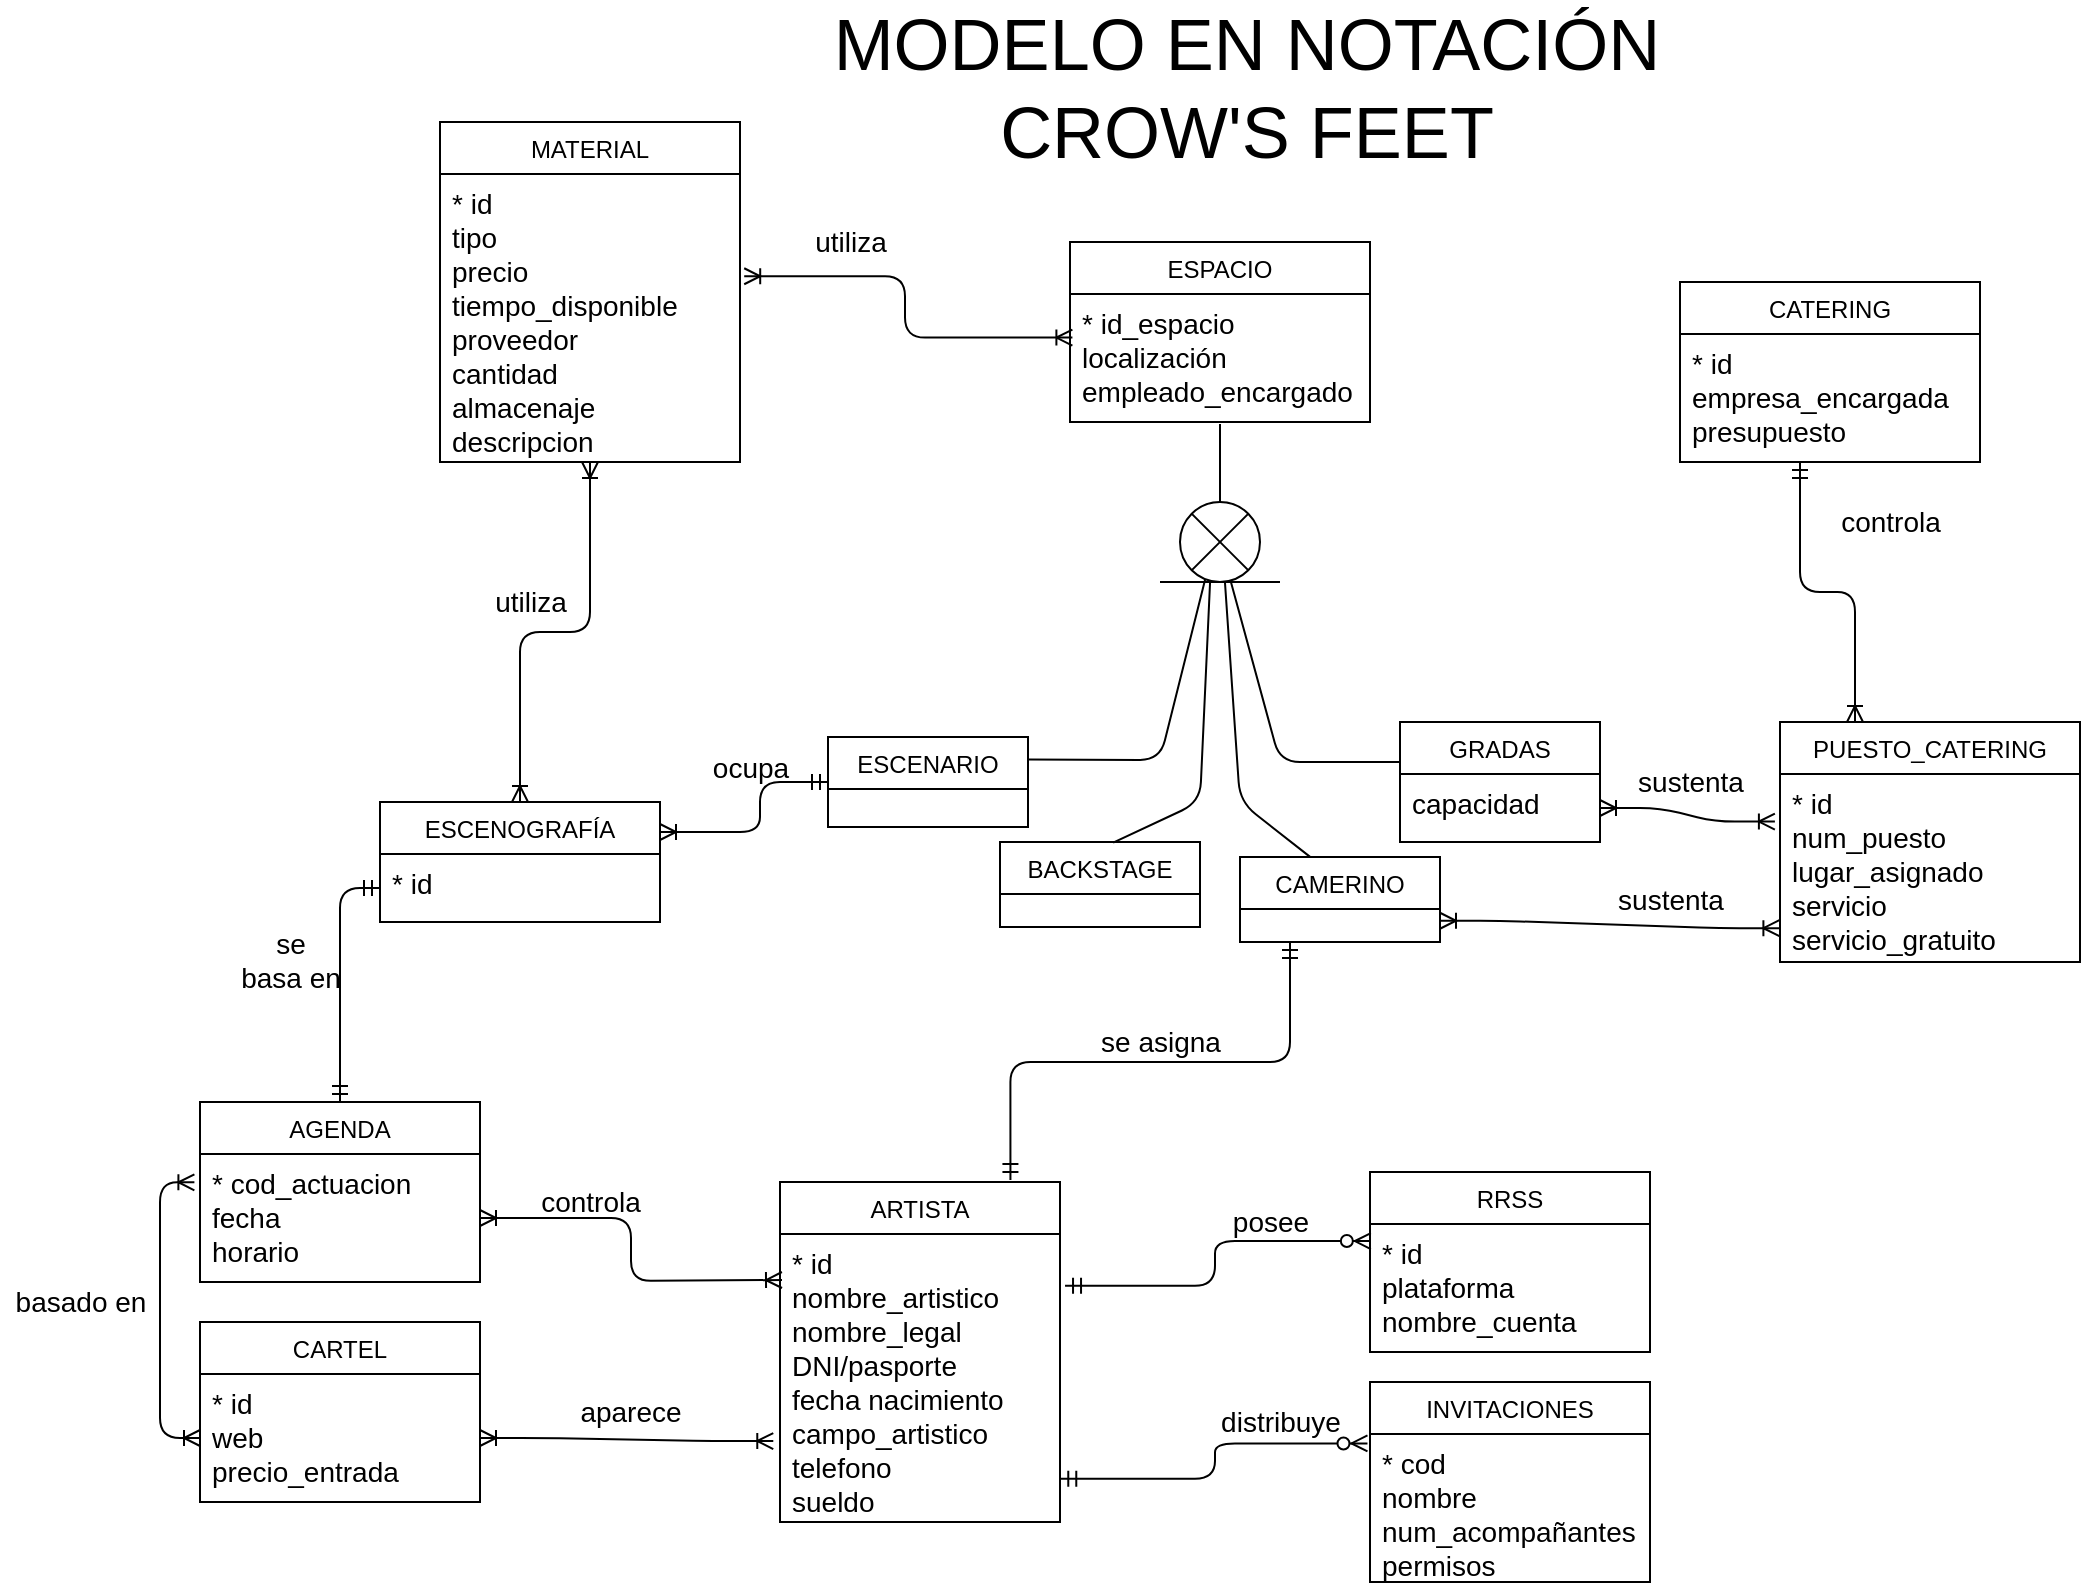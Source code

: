 <mxfile version="14.6.6" type="google"><diagram id="RZ9HNwbKm4kCFdSkjKBa" name="Page-1"><mxGraphModel dx="1886" dy="2243" grid="1" gridSize="10" guides="1" tooltips="1" connect="1" arrows="1" fold="1" page="1" pageScale="1" pageWidth="827" pageHeight="1169" math="0" shadow="0"><root><mxCell id="0"/><mxCell id="1" parent="0"/><mxCell id="qjd1NDPVS32n0uD-9Rsz-1" value="ESCENOGRAFÍA" style="swimlane;fontStyle=0;childLayout=stackLayout;horizontal=1;startSize=26;fillColor=none;horizontalStack=0;resizeParent=1;resizeParentMax=0;resizeLast=0;collapsible=1;marginBottom=0;" vertex="1" parent="1"><mxGeometry x="90" y="150" width="140" height="60" as="geometry"/></mxCell><mxCell id="qjd1NDPVS32n0uD-9Rsz-4" value="* id" style="text;strokeColor=none;fillColor=none;align=left;verticalAlign=top;spacingLeft=4;spacingRight=4;overflow=hidden;rotatable=0;points=[[0,0.5],[1,0.5]];portConstraint=eastwest;fontSize=14;" vertex="1" parent="qjd1NDPVS32n0uD-9Rsz-1"><mxGeometry y="26" width="140" height="34" as="geometry"/></mxCell><mxCell id="qjd1NDPVS32n0uD-9Rsz-5" value="ARTISTA" style="swimlane;fontStyle=0;childLayout=stackLayout;horizontal=1;startSize=26;fillColor=none;horizontalStack=0;resizeParent=1;resizeParentMax=0;resizeLast=0;collapsible=1;marginBottom=0;" vertex="1" parent="1"><mxGeometry x="290" y="340" width="140" height="170" as="geometry"/></mxCell><mxCell id="qjd1NDPVS32n0uD-9Rsz-6" value="* id&#10;nombre_artistico&#10;nombre_legal&#10;DNI/pasporte&#10;fecha nacimiento&#10;campo_artistico&#10;telefono&#10;sueldo " style="text;strokeColor=none;fillColor=none;align=left;verticalAlign=top;spacingLeft=4;spacingRight=4;overflow=hidden;rotatable=0;points=[[0,0.5],[1,0.5]];portConstraint=eastwest;fontSize=14;" vertex="1" parent="qjd1NDPVS32n0uD-9Rsz-5"><mxGeometry y="26" width="140" height="144" as="geometry"/></mxCell><mxCell id="qjd1NDPVS32n0uD-9Rsz-7" value="RRSS" style="swimlane;fontStyle=0;childLayout=stackLayout;horizontal=1;startSize=26;fillColor=none;horizontalStack=0;resizeParent=1;resizeParentMax=0;resizeLast=0;collapsible=1;marginBottom=0;" vertex="1" parent="1"><mxGeometry x="585" y="335" width="140" height="90" as="geometry"/></mxCell><mxCell id="qjd1NDPVS32n0uD-9Rsz-8" value="* id&#10;plataforma&#10;nombre_cuenta" style="text;strokeColor=none;fillColor=none;align=left;verticalAlign=top;spacingLeft=4;spacingRight=4;overflow=hidden;rotatable=0;points=[[0,0.5],[1,0.5]];portConstraint=eastwest;fontSize=14;" vertex="1" parent="qjd1NDPVS32n0uD-9Rsz-7"><mxGeometry y="26" width="140" height="64" as="geometry"/></mxCell><mxCell id="qjd1NDPVS32n0uD-9Rsz-9" value="CARTEL" style="swimlane;fontStyle=0;childLayout=stackLayout;horizontal=1;startSize=26;fillColor=none;horizontalStack=0;resizeParent=1;resizeParentMax=0;resizeLast=0;collapsible=1;marginBottom=0;" vertex="1" parent="1"><mxGeometry y="410" width="140" height="90" as="geometry"/></mxCell><mxCell id="qjd1NDPVS32n0uD-9Rsz-10" value="* id&#10;web&#10;precio_entrada&#10;" style="text;strokeColor=none;fillColor=none;align=left;verticalAlign=top;spacingLeft=4;spacingRight=4;overflow=hidden;rotatable=0;points=[[0,0.5],[1,0.5]];portConstraint=eastwest;fontSize=14;" vertex="1" parent="qjd1NDPVS32n0uD-9Rsz-9"><mxGeometry y="26" width="140" height="64" as="geometry"/></mxCell><mxCell id="qjd1NDPVS32n0uD-9Rsz-11" value="AGENDA" style="swimlane;fontStyle=0;childLayout=stackLayout;horizontal=1;startSize=26;fillColor=none;horizontalStack=0;resizeParent=1;resizeParentMax=0;resizeLast=0;collapsible=1;marginBottom=0;" vertex="1" parent="1"><mxGeometry y="300" width="140" height="90" as="geometry"/></mxCell><mxCell id="qjd1NDPVS32n0uD-9Rsz-12" value="* cod_actuacion&#10;fecha&#10;horario " style="text;strokeColor=none;fillColor=none;align=left;verticalAlign=top;spacingLeft=4;spacingRight=4;overflow=hidden;rotatable=0;points=[[0,0.5],[1,0.5]];portConstraint=eastwest;fontSize=14;" vertex="1" parent="qjd1NDPVS32n0uD-9Rsz-11"><mxGeometry y="26" width="140" height="64" as="geometry"/></mxCell><mxCell id="qjd1NDPVS32n0uD-9Rsz-13" value="INVITACIONES" style="swimlane;fontStyle=0;childLayout=stackLayout;horizontal=1;startSize=26;fillColor=none;horizontalStack=0;resizeParent=1;resizeParentMax=0;resizeLast=0;collapsible=1;marginBottom=0;" vertex="1" parent="1"><mxGeometry x="585" y="440" width="140" height="100" as="geometry"/></mxCell><mxCell id="qjd1NDPVS32n0uD-9Rsz-14" value="* cod&#10;nombre&#10;num_acompañantes&#10;permisos " style="text;strokeColor=none;fillColor=none;align=left;verticalAlign=top;spacingLeft=4;spacingRight=4;overflow=hidden;rotatable=0;points=[[0,0.5],[1,0.5]];portConstraint=eastwest;fontSize=14;" vertex="1" parent="qjd1NDPVS32n0uD-9Rsz-13"><mxGeometry y="26" width="140" height="74" as="geometry"/></mxCell><mxCell id="qjd1NDPVS32n0uD-9Rsz-15" value="" style="edgeStyle=orthogonalEdgeStyle;fontSize=12;html=1;endArrow=ERzeroToMany;startArrow=ERmandOne;exitX=1.018;exitY=0.18;exitDx=0;exitDy=0;exitPerimeter=0;entryX=0.003;entryY=0.133;entryDx=0;entryDy=0;entryPerimeter=0;" edge="1" parent="1" source="qjd1NDPVS32n0uD-9Rsz-6" target="qjd1NDPVS32n0uD-9Rsz-8"><mxGeometry width="100" height="100" relative="1" as="geometry"><mxPoint x="270" y="520" as="sourcePoint"/><mxPoint x="170" y="370" as="targetPoint"/></mxGeometry></mxCell><mxCell id="qjd1NDPVS32n0uD-9Rsz-16" value="" style="edgeStyle=orthogonalEdgeStyle;fontSize=12;html=1;endArrow=ERzeroToMany;startArrow=ERmandOne;exitX=1.001;exitY=0.85;exitDx=0;exitDy=0;exitPerimeter=0;entryX=-0.009;entryY=0.064;entryDx=0;entryDy=0;entryPerimeter=0;" edge="1" parent="1" source="qjd1NDPVS32n0uD-9Rsz-6" target="qjd1NDPVS32n0uD-9Rsz-14"><mxGeometry width="100" height="100" relative="1" as="geometry"><mxPoint x="250" y="630" as="sourcePoint"/><mxPoint x="350" y="530" as="targetPoint"/></mxGeometry></mxCell><mxCell id="qjd1NDPVS32n0uD-9Rsz-17" value="" style="fontSize=12;html=1;endArrow=ERoneToMany;startArrow=ERoneToMany;exitX=1;exitY=0.5;exitDx=0;exitDy=0;edgeStyle=orthogonalEdgeStyle;" edge="1" parent="1" source="qjd1NDPVS32n0uD-9Rsz-12"><mxGeometry width="100" height="100" relative="1" as="geometry"><mxPoint x="-240.26" y="550" as="sourcePoint"/><mxPoint x="291" y="389" as="targetPoint"/></mxGeometry></mxCell><mxCell id="qjd1NDPVS32n0uD-9Rsz-18" value="" style="edgeStyle=entityRelationEdgeStyle;fontSize=12;html=1;endArrow=ERoneToMany;startArrow=ERoneToMany;exitX=-0.024;exitY=0.719;exitDx=0;exitDy=0;entryX=1;entryY=0.5;entryDx=0;entryDy=0;exitPerimeter=0;" edge="1" parent="1" source="qjd1NDPVS32n0uD-9Rsz-6" target="qjd1NDPVS32n0uD-9Rsz-10"><mxGeometry width="100" height="100" relative="1" as="geometry"><mxPoint x="-310.26" y="440" as="sourcePoint"/><mxPoint x="-439.0" y="395.872" as="targetPoint"/></mxGeometry></mxCell><mxCell id="qjd1NDPVS32n0uD-9Rsz-19" value="" style="edgeStyle=orthogonalEdgeStyle;fontSize=12;html=1;endArrow=ERoneToMany;startArrow=ERoneToMany;exitX=0;exitY=0.5;exitDx=0;exitDy=0;entryX=-0.02;entryY=0.221;entryDx=0;entryDy=0;entryPerimeter=0;" edge="1" parent="1" source="qjd1NDPVS32n0uD-9Rsz-10" target="qjd1NDPVS32n0uD-9Rsz-12"><mxGeometry width="100" height="100" relative="1" as="geometry"><mxPoint x="-240.26" y="340" as="sourcePoint"/><mxPoint x="-377.74" y="293.792" as="targetPoint"/><Array as="points"><mxPoint x="-20" y="468"/><mxPoint x="-20" y="340"/></Array></mxGeometry></mxCell><mxCell id="qjd1NDPVS32n0uD-9Rsz-23" value="ESPACIO" style="swimlane;fontStyle=0;childLayout=stackLayout;horizontal=1;startSize=26;fillColor=none;horizontalStack=0;resizeParent=1;resizeParentMax=0;resizeLast=0;collapsible=1;marginBottom=0;" vertex="1" parent="1"><mxGeometry x="435" y="-130" width="150" height="90" as="geometry"/></mxCell><mxCell id="qjd1NDPVS32n0uD-9Rsz-24" value="* id_espacio&#10;localización&#10;empleado_encargado " style="text;strokeColor=none;fillColor=none;align=left;verticalAlign=top;spacingLeft=4;spacingRight=4;overflow=hidden;rotatable=0;points=[[0,0.5],[1,0.5]];portConstraint=eastwest;fontSize=14;" vertex="1" parent="qjd1NDPVS32n0uD-9Rsz-23"><mxGeometry y="26" width="150" height="64" as="geometry"/></mxCell><mxCell id="qjd1NDPVS32n0uD-9Rsz-26" value="controla" style="text;html=1;align=center;verticalAlign=middle;resizable=0;points=[];autosize=1;strokeColor=none;fontSize=14;" vertex="1" parent="1"><mxGeometry x="160" y="340" width="70" height="20" as="geometry"/></mxCell><mxCell id="qjd1NDPVS32n0uD-9Rsz-27" value="aparece" style="text;html=1;align=center;verticalAlign=middle;resizable=0;points=[];autosize=1;strokeColor=none;fontSize=14;" vertex="1" parent="1"><mxGeometry x="180" y="445" width="70" height="20" as="geometry"/></mxCell><mxCell id="qjd1NDPVS32n0uD-9Rsz-28" value="basado en" style="text;html=1;align=center;verticalAlign=middle;resizable=0;points=[];autosize=1;strokeColor=none;fontSize=14;" vertex="1" parent="1"><mxGeometry x="-100.0" y="390" width="80" height="20" as="geometry"/></mxCell><mxCell id="qjd1NDPVS32n0uD-9Rsz-29" value="distribuye" style="text;html=1;align=center;verticalAlign=middle;resizable=0;points=[];autosize=1;strokeColor=none;fontSize=14;" vertex="1" parent="1"><mxGeometry x="500" y="450" width="80" height="20" as="geometry"/></mxCell><mxCell id="qjd1NDPVS32n0uD-9Rsz-30" value="posee" style="text;html=1;align=center;verticalAlign=middle;resizable=0;points=[];autosize=1;strokeColor=none;fontSize=14;" vertex="1" parent="1"><mxGeometry x="510" y="350" width="50" height="20" as="geometry"/></mxCell><mxCell id="qjd1NDPVS32n0uD-9Rsz-31" value="se &lt;br&gt;basa en" style="text;html=1;align=center;verticalAlign=middle;resizable=0;points=[];autosize=1;strokeColor=none;fontSize=14;" vertex="1" parent="1"><mxGeometry x="10" y="208.75" width="70" height="40" as="geometry"/></mxCell><mxCell id="qjd1NDPVS32n0uD-9Rsz-32" value="" style="edgeStyle=orthogonalEdgeStyle;fontSize=12;html=1;endArrow=ERmandOne;startArrow=ERmandOne;exitX=0.823;exitY=-0.006;exitDx=0;exitDy=0;exitPerimeter=0;entryX=0.25;entryY=1;entryDx=0;entryDy=0;" edge="1" parent="1" source="qjd1NDPVS32n0uD-9Rsz-5" target="qjd1NDPVS32n0uD-9Rsz-48"><mxGeometry width="100" height="100" relative="1" as="geometry"><mxPoint x="330" y="290" as="sourcePoint"/><mxPoint x="405" y="250" as="targetPoint"/></mxGeometry></mxCell><mxCell id="qjd1NDPVS32n0uD-9Rsz-33" value="se asigna" style="text;html=1;align=center;verticalAlign=middle;resizable=0;points=[];autosize=1;strokeColor=none;fontSize=14;" vertex="1" parent="1"><mxGeometry x="440" y="260" width="80" height="20" as="geometry"/></mxCell><mxCell id="qjd1NDPVS32n0uD-9Rsz-35" value="" style="edgeStyle=orthogonalEdgeStyle;fontSize=12;html=1;endArrow=ERoneToMany;startArrow=ERmandOne;entryX=1;entryY=0.25;entryDx=0;entryDy=0;exitX=0;exitY=0.5;exitDx=0;exitDy=0;" edge="1" parent="1" source="qjd1NDPVS32n0uD-9Rsz-50" target="qjd1NDPVS32n0uD-9Rsz-1"><mxGeometry width="100" height="100" relative="1" as="geometry"><mxPoint x="280" y="210" as="sourcePoint"/><mxPoint x="300.14" y="211.704" as="targetPoint"/><Array as="points"><mxPoint x="280" y="140"/><mxPoint x="280" y="165"/></Array></mxGeometry></mxCell><mxCell id="qjd1NDPVS32n0uD-9Rsz-36" value="ocupa" style="text;html=1;align=center;verticalAlign=middle;resizable=0;points=[];autosize=1;strokeColor=none;fontSize=14;" vertex="1" parent="1"><mxGeometry x="250" y="122.5" width="50" height="20" as="geometry"/></mxCell><mxCell id="qjd1NDPVS32n0uD-9Rsz-37" value="" style="edgeStyle=entityRelationEdgeStyle;fontSize=12;html=1;endArrow=ERoneToMany;startArrow=ERoneToMany;entryX=-0.017;entryY=0.253;entryDx=0;entryDy=0;exitX=1;exitY=0.5;exitDx=0;exitDy=0;entryPerimeter=0;" edge="1" parent="1" source="qjd1NDPVS32n0uD-9Rsz-53" target="qjd1NDPVS32n0uD-9Rsz-41"><mxGeometry width="100" height="100" relative="1" as="geometry"><mxPoint x="830" y="163" as="sourcePoint"/><mxPoint x="760" y="140" as="targetPoint"/></mxGeometry></mxCell><mxCell id="qjd1NDPVS32n0uD-9Rsz-38" value="CATERING" style="swimlane;fontStyle=0;childLayout=stackLayout;horizontal=1;startSize=26;fillColor=none;horizontalStack=0;resizeParent=1;resizeParentMax=0;resizeLast=0;collapsible=1;marginBottom=0;" vertex="1" parent="1"><mxGeometry x="740" y="-110" width="150" height="90" as="geometry"/></mxCell><mxCell id="qjd1NDPVS32n0uD-9Rsz-39" value="* id&#10;empresa_encargada&#10;presupuesto" style="text;strokeColor=none;fillColor=none;align=left;verticalAlign=top;spacingLeft=4;spacingRight=4;overflow=hidden;rotatable=0;points=[[0,0.5],[1,0.5]];portConstraint=eastwest;fontSize=14;" vertex="1" parent="qjd1NDPVS32n0uD-9Rsz-38"><mxGeometry y="26" width="150" height="64" as="geometry"/></mxCell><mxCell id="qjd1NDPVS32n0uD-9Rsz-40" value="PUESTO_CATERING" style="swimlane;fontStyle=0;childLayout=stackLayout;horizontal=1;startSize=26;fillColor=none;horizontalStack=0;resizeParent=1;resizeParentMax=0;resizeLast=0;collapsible=1;marginBottom=0;" vertex="1" parent="1"><mxGeometry x="790" y="110" width="150" height="120" as="geometry"/></mxCell><mxCell id="qjd1NDPVS32n0uD-9Rsz-41" value="* id&#10;num_puesto&#10;lugar_asignado&#10;servicio&#10;servicio_gratuito&#10;" style="text;strokeColor=none;fillColor=none;align=left;verticalAlign=top;spacingLeft=4;spacingRight=4;overflow=hidden;rotatable=0;points=[[0,0.5],[1,0.5]];portConstraint=eastwest;fontSize=14;" vertex="1" parent="qjd1NDPVS32n0uD-9Rsz-40"><mxGeometry y="26" width="150" height="94" as="geometry"/></mxCell><mxCell id="qjd1NDPVS32n0uD-9Rsz-42" value="" style="edgeStyle=elbowEdgeStyle;fontSize=12;html=1;endArrow=ERoneToMany;startArrow=ERmandOne;entryX=0.25;entryY=0;entryDx=0;entryDy=0;elbow=vertical;" edge="1" parent="1" target="qjd1NDPVS32n0uD-9Rsz-40"><mxGeometry width="100" height="100" relative="1" as="geometry"><mxPoint x="800" y="-20" as="sourcePoint"/><mxPoint x="910" y="180" as="targetPoint"/></mxGeometry></mxCell><mxCell id="qjd1NDPVS32n0uD-9Rsz-43" value="controla" style="text;html=1;align=center;verticalAlign=middle;resizable=0;points=[];autosize=1;strokeColor=none;fontSize=14;" vertex="1" parent="1"><mxGeometry x="810" width="70" height="20" as="geometry"/></mxCell><mxCell id="qjd1NDPVS32n0uD-9Rsz-44" value="sustenta" style="text;html=1;align=center;verticalAlign=middle;resizable=0;points=[];autosize=1;strokeColor=none;fontSize=14;" vertex="1" parent="1"><mxGeometry x="710" y="130" width="70" height="20" as="geometry"/></mxCell><mxCell id="qjd1NDPVS32n0uD-9Rsz-46" value="BACKSTAGE" style="swimlane;fontStyle=0;childLayout=stackLayout;horizontal=1;startSize=26;fillColor=none;horizontalStack=0;resizeParent=1;resizeParentMax=0;resizeLast=0;collapsible=1;marginBottom=0;" vertex="1" parent="1"><mxGeometry x="400" y="170" width="100" height="42.5" as="geometry"/></mxCell><mxCell id="qjd1NDPVS32n0uD-9Rsz-48" value="CAMERINO" style="swimlane;fontStyle=0;childLayout=stackLayout;horizontal=1;startSize=26;fillColor=none;horizontalStack=0;resizeParent=1;resizeParentMax=0;resizeLast=0;collapsible=1;marginBottom=0;" vertex="1" parent="1"><mxGeometry x="520" y="177.5" width="100" height="42.5" as="geometry"/></mxCell><mxCell id="qjd1NDPVS32n0uD-9Rsz-50" value="ESCENARIO" style="swimlane;fontStyle=0;childLayout=stackLayout;horizontal=1;startSize=26;fillColor=none;horizontalStack=0;resizeParent=1;resizeParentMax=0;resizeLast=0;collapsible=1;marginBottom=0;" vertex="1" parent="1"><mxGeometry x="314" y="117.5" width="100" height="45" as="geometry"/></mxCell><mxCell id="qjd1NDPVS32n0uD-9Rsz-52" value="GRADAS" style="swimlane;fontStyle=0;childLayout=stackLayout;horizontal=1;startSize=26;fillColor=none;horizontalStack=0;resizeParent=1;resizeParentMax=0;resizeLast=0;collapsible=1;marginBottom=0;" vertex="1" parent="1"><mxGeometry x="600" y="110" width="100" height="60" as="geometry"/></mxCell><mxCell id="qjd1NDPVS32n0uD-9Rsz-53" value="capacidad" style="text;strokeColor=none;fillColor=none;align=left;verticalAlign=top;spacingLeft=4;spacingRight=4;overflow=hidden;rotatable=0;points=[[0,0.5],[1,0.5]];portConstraint=eastwest;fontSize=14;" vertex="1" parent="qjd1NDPVS32n0uD-9Rsz-52"><mxGeometry y="26" width="100" height="34" as="geometry"/></mxCell><mxCell id="qjd1NDPVS32n0uD-9Rsz-58" value="" style="edgeStyle=entityRelationEdgeStyle;fontSize=12;html=1;endArrow=ERoneToMany;startArrow=ERoneToMany;entryX=-0.002;entryY=0.82;entryDx=0;entryDy=0;exitX=1;exitY=0.75;exitDx=0;exitDy=0;entryPerimeter=0;" edge="1" parent="1" source="qjd1NDPVS32n0uD-9Rsz-48" target="qjd1NDPVS32n0uD-9Rsz-41"><mxGeometry width="100" height="100" relative="1" as="geometry"><mxPoint x="720" y="177.5" as="sourcePoint"/><mxPoint x="890" y="175" as="targetPoint"/></mxGeometry></mxCell><mxCell id="qjd1NDPVS32n0uD-9Rsz-59" value="sustenta" style="text;html=1;align=center;verticalAlign=middle;resizable=0;points=[];autosize=1;strokeColor=none;fontSize=14;" vertex="1" parent="1"><mxGeometry x="700" y="188.75" width="70" height="20" as="geometry"/></mxCell><mxCell id="qjd1NDPVS32n0uD-9Rsz-60" value="" style="endArrow=none;html=1;fontSize=14;" edge="1" parent="1"><mxGeometry width="50" height="50" relative="1" as="geometry"><mxPoint x="480" y="40" as="sourcePoint"/><mxPoint x="540" y="40" as="targetPoint"/></mxGeometry></mxCell><mxCell id="qjd1NDPVS32n0uD-9Rsz-61" value="" style="endArrow=none;html=1;fontSize=14;entryX=0.5;entryY=0;entryDx=0;entryDy=0;" edge="1" parent="1" target="qjd1NDPVS32n0uD-9Rsz-57"><mxGeometry width="50" height="50" relative="1" as="geometry"><mxPoint x="510" y="-39" as="sourcePoint"/><mxPoint x="550" y="60" as="targetPoint"/></mxGeometry></mxCell><mxCell id="qjd1NDPVS32n0uD-9Rsz-62" value="" style="endArrow=none;html=1;fontSize=14;exitX=1;exitY=0.25;exitDx=0;exitDy=0;entryX=0.318;entryY=0.953;entryDx=0;entryDy=0;entryPerimeter=0;" edge="1" parent="1" source="qjd1NDPVS32n0uD-9Rsz-50" target="qjd1NDPVS32n0uD-9Rsz-57"><mxGeometry width="50" height="50" relative="1" as="geometry"><mxPoint x="500" y="160" as="sourcePoint"/><mxPoint x="510" y="40" as="targetPoint"/><Array as="points"><mxPoint x="480" y="129"/></Array></mxGeometry></mxCell><mxCell id="qjd1NDPVS32n0uD-9Rsz-63" value="" style="endArrow=none;html=1;fontSize=14;" edge="1" parent="1" target="qjd1NDPVS32n0uD-9Rsz-57"><mxGeometry width="50" height="50" relative="1" as="geometry"><mxPoint x="600" y="130" as="sourcePoint"/><mxPoint x="520" y="43" as="targetPoint"/><Array as="points"><mxPoint x="540" y="130"/></Array></mxGeometry></mxCell><mxCell id="qjd1NDPVS32n0uD-9Rsz-64" value="" style="endArrow=none;html=1;fontSize=14;exitX=0.566;exitY=0.008;exitDx=0;exitDy=0;exitPerimeter=0;entryX=0.395;entryY=0.585;entryDx=0;entryDy=0;entryPerimeter=0;" edge="1" parent="1" source="qjd1NDPVS32n0uD-9Rsz-46" target="qjd1NDPVS32n0uD-9Rsz-57"><mxGeometry width="50" height="50" relative="1" as="geometry"><mxPoint x="480" y="140" as="sourcePoint"/><mxPoint x="500" y="40" as="targetPoint"/><Array as="points"><mxPoint x="500" y="150"/></Array></mxGeometry></mxCell><mxCell id="qjd1NDPVS32n0uD-9Rsz-65" value="" style="endArrow=none;html=1;fontSize=14;exitX=0.352;exitY=0.001;exitDx=0;exitDy=0;exitPerimeter=0;entryX=0.528;entryY=0.508;entryDx=0;entryDy=0;entryPerimeter=0;" edge="1" parent="1" source="qjd1NDPVS32n0uD-9Rsz-48" target="qjd1NDPVS32n0uD-9Rsz-57"><mxGeometry width="50" height="50" relative="1" as="geometry"><mxPoint x="477.2" y="190.88" as="sourcePoint"/><mxPoint x="510" y="40" as="targetPoint"/><Array as="points"><mxPoint x="520" y="150"/></Array></mxGeometry></mxCell><mxCell id="qjd1NDPVS32n0uD-9Rsz-57" value="" style="shape=sumEllipse;perimeter=ellipsePerimeter;whiteSpace=wrap;html=1;backgroundOutline=1;fontSize=14;" vertex="1" parent="1"><mxGeometry x="490" width="40" height="40" as="geometry"/></mxCell><mxCell id="qjd1NDPVS32n0uD-9Rsz-80" value="MATERIAL" style="swimlane;fontStyle=0;childLayout=stackLayout;horizontal=1;startSize=26;fillColor=none;horizontalStack=0;resizeParent=1;resizeParentMax=0;resizeLast=0;collapsible=1;marginBottom=0;" vertex="1" parent="1"><mxGeometry x="120" y="-190" width="150" height="170" as="geometry"/></mxCell><mxCell id="qjd1NDPVS32n0uD-9Rsz-81" value="* id&#10;tipo&#10;precio&#10;tiempo_disponible&#10;proveedor&#10;cantidad&#10;almacenaje&#10;descripcion" style="text;strokeColor=none;fillColor=none;align=left;verticalAlign=top;spacingLeft=4;spacingRight=4;overflow=hidden;rotatable=0;points=[[0,0.5],[1,0.5]];portConstraint=eastwest;fontSize=14;" vertex="1" parent="qjd1NDPVS32n0uD-9Rsz-80"><mxGeometry y="26" width="150" height="144" as="geometry"/></mxCell><mxCell id="qjd1NDPVS32n0uD-9Rsz-83" value="" style="fontSize=12;html=1;endArrow=ERoneToMany;startArrow=ERoneToMany;exitX=1.014;exitY=0.355;exitDx=0;exitDy=0;edgeStyle=orthogonalEdgeStyle;exitPerimeter=0;entryX=0.008;entryY=0.34;entryDx=0;entryDy=0;entryPerimeter=0;" edge="1" parent="1" source="qjd1NDPVS32n0uD-9Rsz-81" target="qjd1NDPVS32n0uD-9Rsz-24"><mxGeometry width="100" height="100" relative="1" as="geometry"><mxPoint x="300" y="-130" as="sourcePoint"/><mxPoint x="451" y="-99.0" as="targetPoint"/></mxGeometry></mxCell><mxCell id="qjd1NDPVS32n0uD-9Rsz-84" value="" style="fontSize=12;html=1;endArrow=ERoneToMany;startArrow=ERoneToMany;entryX=0.5;entryY=0;entryDx=0;entryDy=0;edgeStyle=elbowEdgeStyle;elbow=vertical;" edge="1" parent="1" source="qjd1NDPVS32n0uD-9Rsz-81" target="qjd1NDPVS32n0uD-9Rsz-1"><mxGeometry width="100" height="100" relative="1" as="geometry"><mxPoint x="292.1" y="-82.88" as="sourcePoint"/><mxPoint x="446.2" y="-72.24" as="targetPoint"/></mxGeometry></mxCell><mxCell id="qjd1NDPVS32n0uD-9Rsz-85" value="utiliza" style="text;html=1;align=center;verticalAlign=middle;resizable=0;points=[];autosize=1;strokeColor=none;fontSize=14;" vertex="1" parent="1"><mxGeometry x="300" y="-140" width="50" height="20" as="geometry"/></mxCell><mxCell id="qjd1NDPVS32n0uD-9Rsz-87" value="utiliza" style="text;html=1;align=center;verticalAlign=middle;resizable=0;points=[];autosize=1;strokeColor=none;fontSize=14;" vertex="1" parent="1"><mxGeometry x="140" y="40" width="50" height="20" as="geometry"/></mxCell><mxCell id="qjd1NDPVS32n0uD-9Rsz-88" value="&lt;span style=&quot;font-size: 36px&quot;&gt;MODELO EN NOTACIÓN CROW'S FEET&lt;/span&gt;" style="text;html=1;strokeColor=none;fillColor=none;align=center;verticalAlign=middle;whiteSpace=wrap;rounded=0;" vertex="1" parent="1"><mxGeometry x="314" y="-250" width="419" height="85.72" as="geometry"/></mxCell><mxCell id="qjd1NDPVS32n0uD-9Rsz-89" value="" style="edgeStyle=orthogonalEdgeStyle;fontSize=12;html=1;endArrow=ERmandOne;startArrow=ERmandOne;exitX=0.5;exitY=0;exitDx=0;exitDy=0;entryX=0;entryY=0.5;entryDx=0;entryDy=0;" edge="1" parent="1" source="qjd1NDPVS32n0uD-9Rsz-11" target="qjd1NDPVS32n0uD-9Rsz-4"><mxGeometry width="100" height="100" relative="1" as="geometry"><mxPoint x="415.22" y="348.98" as="sourcePoint"/><mxPoint x="555" y="230" as="targetPoint"/></mxGeometry></mxCell></root></mxGraphModel></diagram></mxfile>